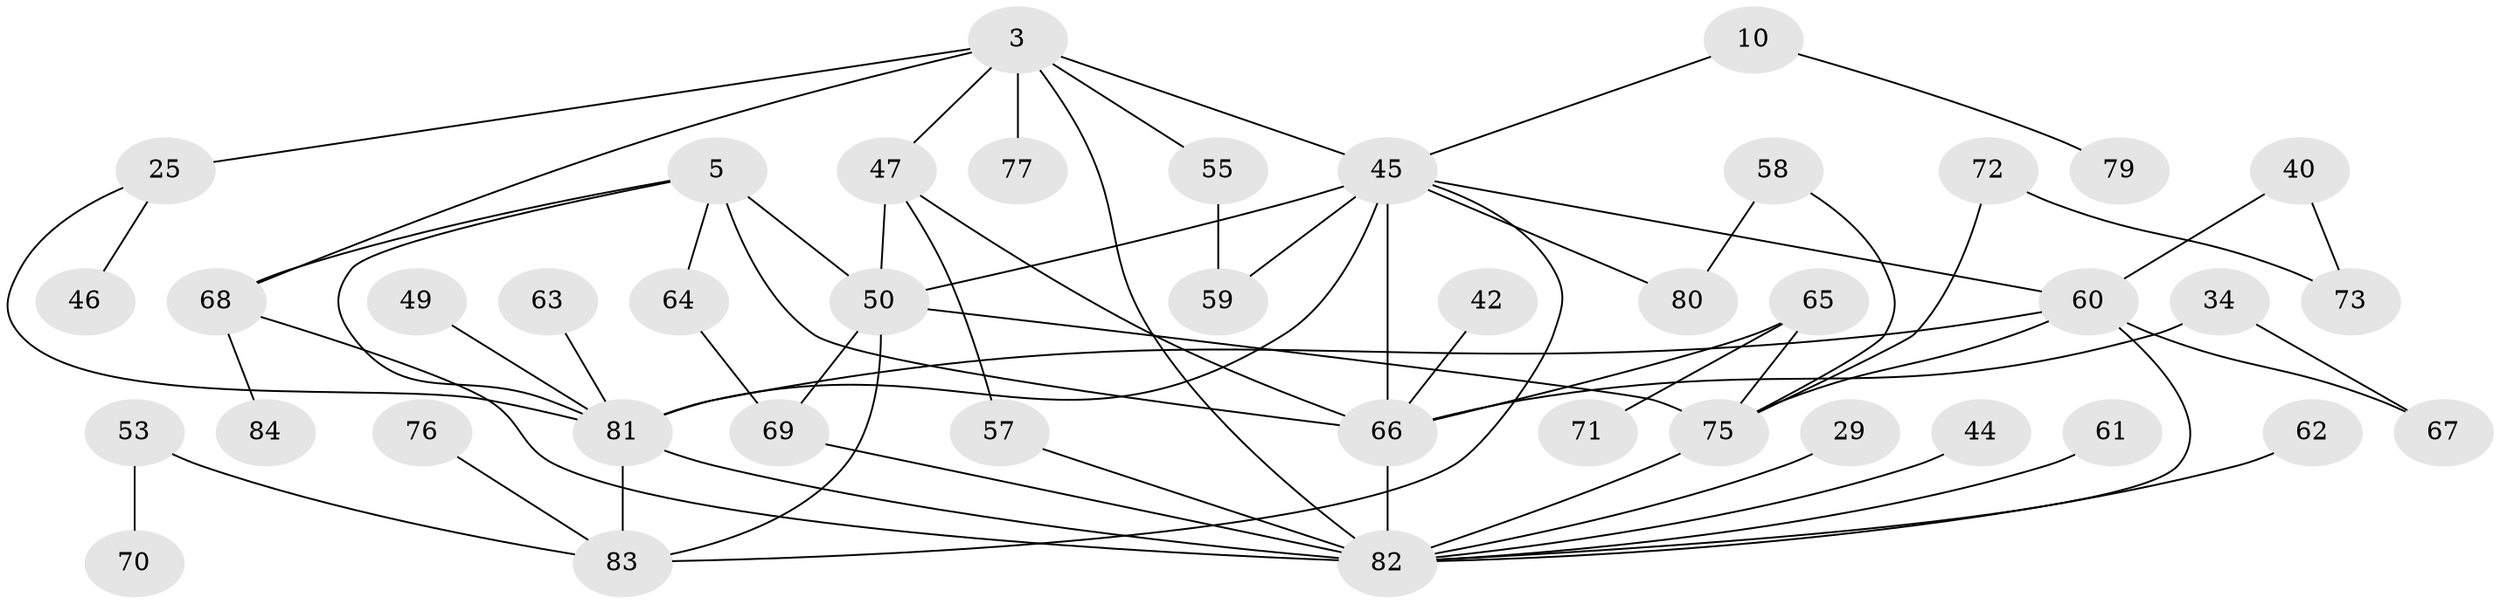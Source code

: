 // original degree distribution, {7: 0.023809523809523808, 8: 0.023809523809523808, 9: 0.011904761904761904, 3: 0.21428571428571427, 6: 0.03571428571428571, 2: 0.32142857142857145, 4: 0.11904761904761904, 5: 0.047619047619047616, 1: 0.20238095238095238}
// Generated by graph-tools (version 1.1) at 2025/41/03/09/25 04:41:39]
// undirected, 42 vertices, 64 edges
graph export_dot {
graph [start="1"]
  node [color=gray90,style=filled];
  3;
  5;
  10;
  25 [super="+15"];
  29;
  34;
  40;
  42;
  44;
  45 [super="+21+7+2"];
  46;
  47 [super="+26"];
  49;
  50 [super="+30+32"];
  53;
  55;
  57;
  58 [super="+16"];
  59;
  60 [super="+27"];
  61;
  62;
  63;
  64;
  65;
  66 [super="+13+23"];
  67;
  68 [super="+43"];
  69 [super="+48"];
  70;
  71;
  72;
  73;
  75 [super="+37+56"];
  76;
  77;
  79;
  80 [super="+4"];
  81 [super="+41+36+39"];
  82 [super="+78+54"];
  83 [super="+35+51"];
  84;
  3 -- 55;
  3 -- 68;
  3 -- 77;
  3 -- 25 [weight=2];
  3 -- 45 [weight=2];
  3 -- 47;
  3 -- 82;
  5 -- 64;
  5 -- 66 [weight=2];
  5 -- 50 [weight=2];
  5 -- 81 [weight=2];
  5 -- 68;
  10 -- 79;
  10 -- 45;
  25 -- 46;
  25 -- 81;
  29 -- 82;
  34 -- 67;
  34 -- 66;
  40 -- 73;
  40 -- 60;
  42 -- 66;
  44 -- 82;
  45 -- 66 [weight=2];
  45 -- 60 [weight=2];
  45 -- 80 [weight=2];
  45 -- 59;
  45 -- 50;
  45 -- 83;
  45 -- 81;
  47 -- 57;
  47 -- 66;
  47 -- 50 [weight=2];
  49 -- 81;
  50 -- 75;
  50 -- 69;
  50 -- 83;
  53 -- 70;
  53 -- 83;
  55 -- 59;
  57 -- 82;
  58 -- 80;
  58 -- 75;
  60 -- 67;
  60 -- 75 [weight=2];
  60 -- 82;
  60 -- 81 [weight=2];
  61 -- 82;
  62 -- 82;
  63 -- 81;
  64 -- 69;
  65 -- 71;
  65 -- 66;
  65 -- 75;
  66 -- 82 [weight=4];
  68 -- 84;
  68 -- 82;
  69 -- 82;
  72 -- 73;
  72 -- 75;
  75 -- 82 [weight=2];
  76 -- 83;
  81 -- 83;
  81 -- 82;
}
